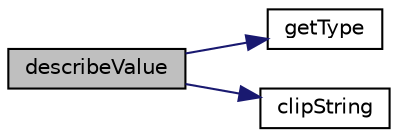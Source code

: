 digraph "describeValue"
{
  edge [fontname="Helvetica",fontsize="10",labelfontname="Helvetica",labelfontsize="10"];
  node [fontname="Helvetica",fontsize="10",shape=record];
  rankdir="LR";
  Node1 [label="describeValue",height=0.2,width=0.4,color="black", fillcolor="grey75", style="filled" fontcolor="black"];
  Node1 -> Node2 [color="midnightblue",fontsize="10",style="solid",fontname="Helvetica"];
  Node2 [label="getType",height=0.2,width=0.4,color="black", fillcolor="white", style="filled",URL="$class_simple_dumper.html#a2a1c2bb69d35f98aaa3afc7e1e159188"];
  Node1 -> Node3 [color="midnightblue",fontsize="10",style="solid",fontname="Helvetica"];
  Node3 [label="clipString",height=0.2,width=0.4,color="black", fillcolor="white", style="filled",URL="$class_simple_dumper.html#adb2b4d13ed7fd9b780f32a71a77e86ce"];
}
